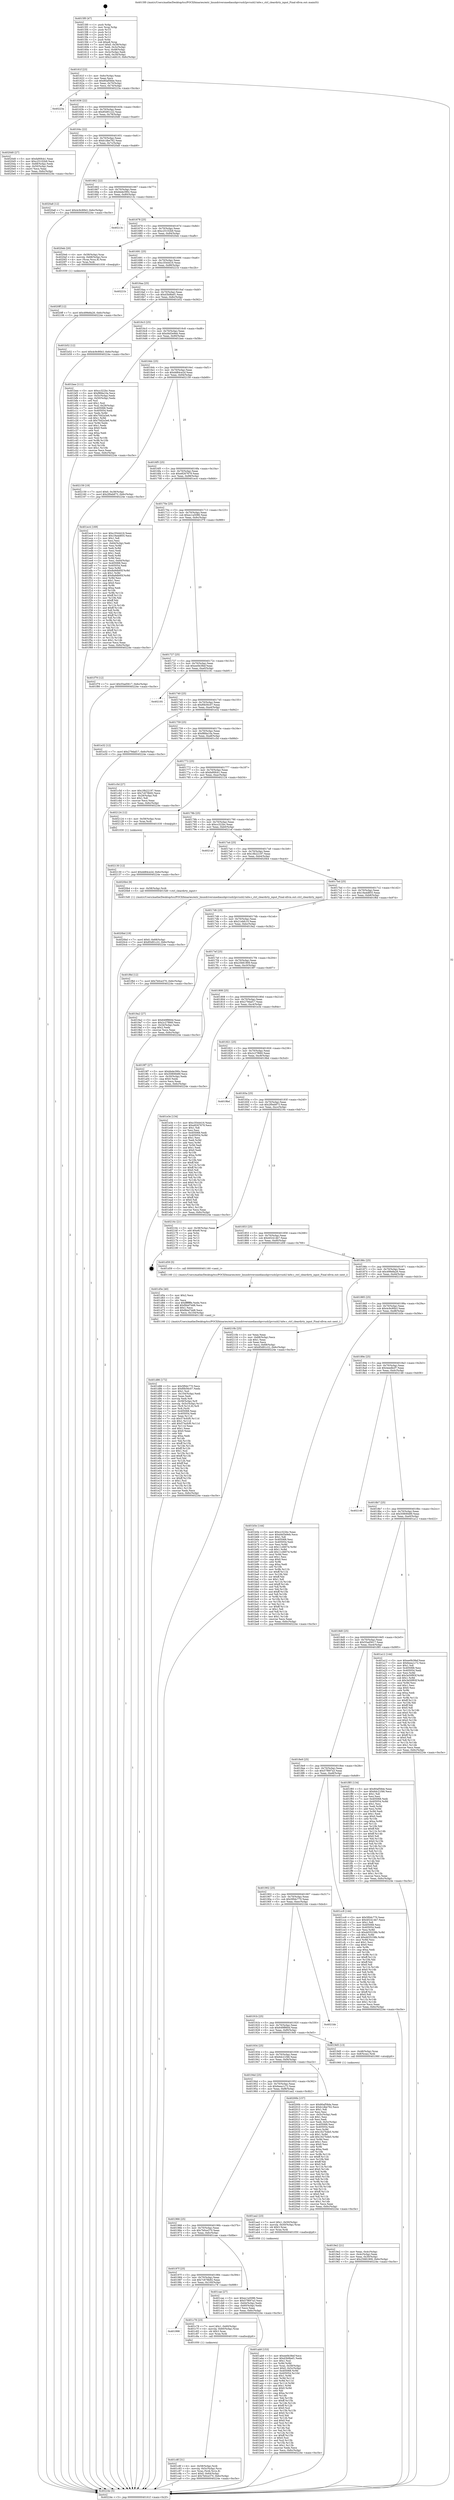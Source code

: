 digraph "0x4015f0" {
  label = "0x4015f0 (/mnt/c/Users/mathe/Desktop/tcc/POCII/binaries/extr_linuxdriversmediausbpvrusb2pvrusb2-hdw.c_ctrl_cleardirty_input_Final-ollvm.out::main(0))"
  labelloc = "t"
  node[shape=record]

  Entry [label="",width=0.3,height=0.3,shape=circle,fillcolor=black,style=filled]
  "0x40161f" [label="{
     0x40161f [23]\l
     | [instrs]\l
     &nbsp;&nbsp;0x40161f \<+3\>: mov -0x6c(%rbp),%eax\l
     &nbsp;&nbsp;0x401622 \<+2\>: mov %eax,%ecx\l
     &nbsp;&nbsp;0x401624 \<+6\>: sub $0x80af58de,%ecx\l
     &nbsp;&nbsp;0x40162a \<+3\>: mov %eax,-0x70(%rbp)\l
     &nbsp;&nbsp;0x40162d \<+3\>: mov %ecx,-0x74(%rbp)\l
     &nbsp;&nbsp;0x401630 \<+6\>: je 000000000040223a \<main+0xc4a\>\l
  }"]
  "0x40223a" [label="{
     0x40223a\l
  }", style=dashed]
  "0x401636" [label="{
     0x401636 [22]\l
     | [instrs]\l
     &nbsp;&nbsp;0x401636 \<+5\>: jmp 000000000040163b \<main+0x4b\>\l
     &nbsp;&nbsp;0x40163b \<+3\>: mov -0x70(%rbp),%eax\l
     &nbsp;&nbsp;0x40163e \<+5\>: sub $0x85d91c22,%eax\l
     &nbsp;&nbsp;0x401643 \<+3\>: mov %eax,-0x78(%rbp)\l
     &nbsp;&nbsp;0x401646 \<+6\>: je 00000000004020d0 \<main+0xae0\>\l
  }"]
  Exit [label="",width=0.3,height=0.3,shape=circle,fillcolor=black,style=filled,peripheries=2]
  "0x4020d0" [label="{
     0x4020d0 [27]\l
     | [instrs]\l
     &nbsp;&nbsp;0x4020d0 \<+5\>: mov $0xfa90fcb1,%eax\l
     &nbsp;&nbsp;0x4020d5 \<+5\>: mov $0xc25102b9,%ecx\l
     &nbsp;&nbsp;0x4020da \<+3\>: mov -0x68(%rbp),%edx\l
     &nbsp;&nbsp;0x4020dd \<+3\>: cmp -0x50(%rbp),%edx\l
     &nbsp;&nbsp;0x4020e0 \<+3\>: cmovl %ecx,%eax\l
     &nbsp;&nbsp;0x4020e3 \<+3\>: mov %eax,-0x6c(%rbp)\l
     &nbsp;&nbsp;0x4020e6 \<+5\>: jmp 000000000040224e \<main+0xc5e\>\l
  }"]
  "0x40164c" [label="{
     0x40164c [22]\l
     | [instrs]\l
     &nbsp;&nbsp;0x40164c \<+5\>: jmp 0000000000401651 \<main+0x61\>\l
     &nbsp;&nbsp;0x401651 \<+3\>: mov -0x70(%rbp),%eax\l
     &nbsp;&nbsp;0x401654 \<+5\>: sub $0xb1dbe762,%eax\l
     &nbsp;&nbsp;0x401659 \<+3\>: mov %eax,-0x7c(%rbp)\l
     &nbsp;&nbsp;0x40165c \<+6\>: je 00000000004020a8 \<main+0xab8\>\l
  }"]
  "0x402130" [label="{
     0x402130 [12]\l
     | [instrs]\l
     &nbsp;&nbsp;0x402130 \<+7\>: movl $0xdd84ce2d,-0x6c(%rbp)\l
     &nbsp;&nbsp;0x402137 \<+5\>: jmp 000000000040224e \<main+0xc5e\>\l
  }"]
  "0x4020a8" [label="{
     0x4020a8 [12]\l
     | [instrs]\l
     &nbsp;&nbsp;0x4020a8 \<+7\>: movl $0x4c9c90b3,-0x6c(%rbp)\l
     &nbsp;&nbsp;0x4020af \<+5\>: jmp 000000000040224e \<main+0xc5e\>\l
  }"]
  "0x401662" [label="{
     0x401662 [22]\l
     | [instrs]\l
     &nbsp;&nbsp;0x401662 \<+5\>: jmp 0000000000401667 \<main+0x77\>\l
     &nbsp;&nbsp;0x401667 \<+3\>: mov -0x70(%rbp),%eax\l
     &nbsp;&nbsp;0x40166a \<+5\>: sub $0xbbde390c,%eax\l
     &nbsp;&nbsp;0x40166f \<+3\>: mov %eax,-0x80(%rbp)\l
     &nbsp;&nbsp;0x401672 \<+6\>: je 000000000040213c \<main+0xb4c\>\l
  }"]
  "0x4020ff" [label="{
     0x4020ff [12]\l
     | [instrs]\l
     &nbsp;&nbsp;0x4020ff \<+7\>: movl $0x499e8a26,-0x6c(%rbp)\l
     &nbsp;&nbsp;0x402106 \<+5\>: jmp 000000000040224e \<main+0xc5e\>\l
  }"]
  "0x40213c" [label="{
     0x40213c\l
  }", style=dashed]
  "0x401678" [label="{
     0x401678 [25]\l
     | [instrs]\l
     &nbsp;&nbsp;0x401678 \<+5\>: jmp 000000000040167d \<main+0x8d\>\l
     &nbsp;&nbsp;0x40167d \<+3\>: mov -0x70(%rbp),%eax\l
     &nbsp;&nbsp;0x401680 \<+5\>: sub $0xc25102b9,%eax\l
     &nbsp;&nbsp;0x401685 \<+6\>: mov %eax,-0x84(%rbp)\l
     &nbsp;&nbsp;0x40168b \<+6\>: je 00000000004020eb \<main+0xafb\>\l
  }"]
  "0x4020bd" [label="{
     0x4020bd [19]\l
     | [instrs]\l
     &nbsp;&nbsp;0x4020bd \<+7\>: movl $0x0,-0x68(%rbp)\l
     &nbsp;&nbsp;0x4020c4 \<+7\>: movl $0x85d91c22,-0x6c(%rbp)\l
     &nbsp;&nbsp;0x4020cb \<+5\>: jmp 000000000040224e \<main+0xc5e\>\l
  }"]
  "0x4020eb" [label="{
     0x4020eb [20]\l
     | [instrs]\l
     &nbsp;&nbsp;0x4020eb \<+4\>: mov -0x58(%rbp),%rax\l
     &nbsp;&nbsp;0x4020ef \<+4\>: movslq -0x68(%rbp),%rcx\l
     &nbsp;&nbsp;0x4020f3 \<+4\>: mov (%rax,%rcx,8),%rax\l
     &nbsp;&nbsp;0x4020f7 \<+3\>: mov %rax,%rdi\l
     &nbsp;&nbsp;0x4020fa \<+5\>: call 0000000000401030 \<free@plt\>\l
     | [calls]\l
     &nbsp;&nbsp;0x401030 \{1\} (unknown)\l
  }"]
  "0x401691" [label="{
     0x401691 [25]\l
     | [instrs]\l
     &nbsp;&nbsp;0x401691 \<+5\>: jmp 0000000000401696 \<main+0xa6\>\l
     &nbsp;&nbsp;0x401696 \<+3\>: mov -0x70(%rbp),%eax\l
     &nbsp;&nbsp;0x401699 \<+5\>: sub $0xc3544416,%eax\l
     &nbsp;&nbsp;0x40169e \<+6\>: mov %eax,-0x88(%rbp)\l
     &nbsp;&nbsp;0x4016a4 \<+6\>: je 000000000040221b \<main+0xc2b\>\l
  }"]
  "0x401d86" [label="{
     0x401d86 [172]\l
     | [instrs]\l
     &nbsp;&nbsp;0x401d86 \<+5\>: mov $0x5f0dc770,%ecx\l
     &nbsp;&nbsp;0x401d8b \<+5\>: mov $0xf0b56c07,%edx\l
     &nbsp;&nbsp;0x401d90 \<+3\>: mov $0x1,%sil\l
     &nbsp;&nbsp;0x401d93 \<+6\>: mov -0x104(%rbp),%edi\l
     &nbsp;&nbsp;0x401d99 \<+3\>: imul %eax,%edi\l
     &nbsp;&nbsp;0x401d9c \<+3\>: movslq %edi,%r8\l
     &nbsp;&nbsp;0x401d9f \<+4\>: mov -0x58(%rbp),%r9\l
     &nbsp;&nbsp;0x401da3 \<+4\>: movslq -0x5c(%rbp),%r10\l
     &nbsp;&nbsp;0x401da7 \<+4\>: mov (%r9,%r10,8),%r9\l
     &nbsp;&nbsp;0x401dab \<+3\>: mov %r8,(%r9)\l
     &nbsp;&nbsp;0x401dae \<+7\>: mov 0x405068,%eax\l
     &nbsp;&nbsp;0x401db5 \<+7\>: mov 0x405054,%edi\l
     &nbsp;&nbsp;0x401dbc \<+3\>: mov %eax,%r11d\l
     &nbsp;&nbsp;0x401dbf \<+7\>: sub $0x574cfcf0,%r11d\l
     &nbsp;&nbsp;0x401dc6 \<+4\>: sub $0x1,%r11d\l
     &nbsp;&nbsp;0x401dca \<+7\>: add $0x574cfcf0,%r11d\l
     &nbsp;&nbsp;0x401dd1 \<+4\>: imul %r11d,%eax\l
     &nbsp;&nbsp;0x401dd5 \<+3\>: and $0x1,%eax\l
     &nbsp;&nbsp;0x401dd8 \<+3\>: cmp $0x0,%eax\l
     &nbsp;&nbsp;0x401ddb \<+3\>: sete %bl\l
     &nbsp;&nbsp;0x401dde \<+3\>: cmp $0xa,%edi\l
     &nbsp;&nbsp;0x401de1 \<+4\>: setl %r14b\l
     &nbsp;&nbsp;0x401de5 \<+3\>: mov %bl,%r15b\l
     &nbsp;&nbsp;0x401de8 \<+4\>: xor $0xff,%r15b\l
     &nbsp;&nbsp;0x401dec \<+3\>: mov %r14b,%r12b\l
     &nbsp;&nbsp;0x401def \<+4\>: xor $0xff,%r12b\l
     &nbsp;&nbsp;0x401df3 \<+4\>: xor $0x1,%sil\l
     &nbsp;&nbsp;0x401df7 \<+3\>: mov %r15b,%r13b\l
     &nbsp;&nbsp;0x401dfa \<+4\>: and $0xff,%r13b\l
     &nbsp;&nbsp;0x401dfe \<+3\>: and %sil,%bl\l
     &nbsp;&nbsp;0x401e01 \<+3\>: mov %r12b,%al\l
     &nbsp;&nbsp;0x401e04 \<+2\>: and $0xff,%al\l
     &nbsp;&nbsp;0x401e06 \<+3\>: and %sil,%r14b\l
     &nbsp;&nbsp;0x401e09 \<+3\>: or %bl,%r13b\l
     &nbsp;&nbsp;0x401e0c \<+3\>: or %r14b,%al\l
     &nbsp;&nbsp;0x401e0f \<+3\>: xor %al,%r13b\l
     &nbsp;&nbsp;0x401e12 \<+3\>: or %r12b,%r15b\l
     &nbsp;&nbsp;0x401e15 \<+4\>: xor $0xff,%r15b\l
     &nbsp;&nbsp;0x401e19 \<+4\>: or $0x1,%sil\l
     &nbsp;&nbsp;0x401e1d \<+3\>: and %sil,%r15b\l
     &nbsp;&nbsp;0x401e20 \<+3\>: or %r15b,%r13b\l
     &nbsp;&nbsp;0x401e23 \<+4\>: test $0x1,%r13b\l
     &nbsp;&nbsp;0x401e27 \<+3\>: cmovne %edx,%ecx\l
     &nbsp;&nbsp;0x401e2a \<+3\>: mov %ecx,-0x6c(%rbp)\l
     &nbsp;&nbsp;0x401e2d \<+5\>: jmp 000000000040224e \<main+0xc5e\>\l
  }"]
  "0x40221b" [label="{
     0x40221b\l
  }", style=dashed]
  "0x4016aa" [label="{
     0x4016aa [25]\l
     | [instrs]\l
     &nbsp;&nbsp;0x4016aa \<+5\>: jmp 00000000004016af \<main+0xbf\>\l
     &nbsp;&nbsp;0x4016af \<+3\>: mov -0x70(%rbp),%eax\l
     &nbsp;&nbsp;0x4016b2 \<+5\>: sub $0xd3b9bef1,%eax\l
     &nbsp;&nbsp;0x4016b7 \<+6\>: mov %eax,-0x8c(%rbp)\l
     &nbsp;&nbsp;0x4016bd \<+6\>: je 0000000000401b52 \<main+0x562\>\l
  }"]
  "0x401d5e" [label="{
     0x401d5e [40]\l
     | [instrs]\l
     &nbsp;&nbsp;0x401d5e \<+5\>: mov $0x2,%ecx\l
     &nbsp;&nbsp;0x401d63 \<+1\>: cltd\l
     &nbsp;&nbsp;0x401d64 \<+2\>: idiv %ecx\l
     &nbsp;&nbsp;0x401d66 \<+6\>: imul $0xfffffffe,%edx,%ecx\l
     &nbsp;&nbsp;0x401d6c \<+6\>: add $0xfbbd7dd8,%ecx\l
     &nbsp;&nbsp;0x401d72 \<+3\>: add $0x1,%ecx\l
     &nbsp;&nbsp;0x401d75 \<+6\>: sub $0xfbbd7dd8,%ecx\l
     &nbsp;&nbsp;0x401d7b \<+6\>: mov %ecx,-0x104(%rbp)\l
     &nbsp;&nbsp;0x401d81 \<+5\>: call 0000000000401160 \<next_i\>\l
     | [calls]\l
     &nbsp;&nbsp;0x401160 \{1\} (/mnt/c/Users/mathe/Desktop/tcc/POCII/binaries/extr_linuxdriversmediausbpvrusb2pvrusb2-hdw.c_ctrl_cleardirty_input_Final-ollvm.out::next_i)\l
  }"]
  "0x401b52" [label="{
     0x401b52 [12]\l
     | [instrs]\l
     &nbsp;&nbsp;0x401b52 \<+7\>: movl $0x4c9c90b3,-0x6c(%rbp)\l
     &nbsp;&nbsp;0x401b59 \<+5\>: jmp 000000000040224e \<main+0xc5e\>\l
  }"]
  "0x4016c3" [label="{
     0x4016c3 [25]\l
     | [instrs]\l
     &nbsp;&nbsp;0x4016c3 \<+5\>: jmp 00000000004016c8 \<main+0xd8\>\l
     &nbsp;&nbsp;0x4016c8 \<+3\>: mov -0x70(%rbp),%eax\l
     &nbsp;&nbsp;0x4016cb \<+5\>: sub $0xd4d3e9eb,%eax\l
     &nbsp;&nbsp;0x4016d0 \<+6\>: mov %eax,-0x90(%rbp)\l
     &nbsp;&nbsp;0x4016d6 \<+6\>: je 0000000000401bee \<main+0x5fe\>\l
  }"]
  "0x401c8f" [label="{
     0x401c8f [31]\l
     | [instrs]\l
     &nbsp;&nbsp;0x401c8f \<+4\>: mov -0x58(%rbp),%rdi\l
     &nbsp;&nbsp;0x401c93 \<+4\>: movslq -0x5c(%rbp),%rcx\l
     &nbsp;&nbsp;0x401c97 \<+4\>: mov %rax,(%rdi,%rcx,8)\l
     &nbsp;&nbsp;0x401c9b \<+7\>: movl $0x0,-0x64(%rbp)\l
     &nbsp;&nbsp;0x401ca2 \<+7\>: movl $0x7b0ce370,-0x6c(%rbp)\l
     &nbsp;&nbsp;0x401ca9 \<+5\>: jmp 000000000040224e \<main+0xc5e\>\l
  }"]
  "0x401bee" [label="{
     0x401bee [111]\l
     | [instrs]\l
     &nbsp;&nbsp;0x401bee \<+5\>: mov $0xcc322bc,%eax\l
     &nbsp;&nbsp;0x401bf3 \<+5\>: mov $0xf8fda10a,%ecx\l
     &nbsp;&nbsp;0x401bf8 \<+3\>: mov -0x5c(%rbp),%edx\l
     &nbsp;&nbsp;0x401bfb \<+3\>: cmp -0x50(%rbp),%edx\l
     &nbsp;&nbsp;0x401bfe \<+4\>: setl %sil\l
     &nbsp;&nbsp;0x401c02 \<+4\>: and $0x1,%sil\l
     &nbsp;&nbsp;0x401c06 \<+4\>: mov %sil,-0x29(%rbp)\l
     &nbsp;&nbsp;0x401c0a \<+7\>: mov 0x405068,%edx\l
     &nbsp;&nbsp;0x401c11 \<+7\>: mov 0x405054,%edi\l
     &nbsp;&nbsp;0x401c18 \<+3\>: mov %edx,%r8d\l
     &nbsp;&nbsp;0x401c1b \<+7\>: add $0x70d2a3e6,%r8d\l
     &nbsp;&nbsp;0x401c22 \<+4\>: sub $0x1,%r8d\l
     &nbsp;&nbsp;0x401c26 \<+7\>: sub $0x70d2a3e6,%r8d\l
     &nbsp;&nbsp;0x401c2d \<+4\>: imul %r8d,%edx\l
     &nbsp;&nbsp;0x401c31 \<+3\>: and $0x1,%edx\l
     &nbsp;&nbsp;0x401c34 \<+3\>: cmp $0x0,%edx\l
     &nbsp;&nbsp;0x401c37 \<+4\>: sete %sil\l
     &nbsp;&nbsp;0x401c3b \<+3\>: cmp $0xa,%edi\l
     &nbsp;&nbsp;0x401c3e \<+4\>: setl %r9b\l
     &nbsp;&nbsp;0x401c42 \<+3\>: mov %sil,%r10b\l
     &nbsp;&nbsp;0x401c45 \<+3\>: and %r9b,%r10b\l
     &nbsp;&nbsp;0x401c48 \<+3\>: xor %r9b,%sil\l
     &nbsp;&nbsp;0x401c4b \<+3\>: or %sil,%r10b\l
     &nbsp;&nbsp;0x401c4e \<+4\>: test $0x1,%r10b\l
     &nbsp;&nbsp;0x401c52 \<+3\>: cmovne %ecx,%eax\l
     &nbsp;&nbsp;0x401c55 \<+3\>: mov %eax,-0x6c(%rbp)\l
     &nbsp;&nbsp;0x401c58 \<+5\>: jmp 000000000040224e \<main+0xc5e\>\l
  }"]
  "0x4016dc" [label="{
     0x4016dc [25]\l
     | [instrs]\l
     &nbsp;&nbsp;0x4016dc \<+5\>: jmp 00000000004016e1 \<main+0xf1\>\l
     &nbsp;&nbsp;0x4016e1 \<+3\>: mov -0x70(%rbp),%eax\l
     &nbsp;&nbsp;0x4016e4 \<+5\>: sub $0xdd84ce2d,%eax\l
     &nbsp;&nbsp;0x4016e9 \<+6\>: mov %eax,-0x94(%rbp)\l
     &nbsp;&nbsp;0x4016ef \<+6\>: je 0000000000402159 \<main+0xb69\>\l
  }"]
  "0x401998" [label="{
     0x401998\l
  }", style=dashed]
  "0x402159" [label="{
     0x402159 [19]\l
     | [instrs]\l
     &nbsp;&nbsp;0x402159 \<+7\>: movl $0x0,-0x38(%rbp)\l
     &nbsp;&nbsp;0x402160 \<+7\>: movl $0x2f0eb873,-0x6c(%rbp)\l
     &nbsp;&nbsp;0x402167 \<+5\>: jmp 000000000040224e \<main+0xc5e\>\l
  }"]
  "0x4016f5" [label="{
     0x4016f5 [25]\l
     | [instrs]\l
     &nbsp;&nbsp;0x4016f5 \<+5\>: jmp 00000000004016fa \<main+0x10a\>\l
     &nbsp;&nbsp;0x4016fa \<+3\>: mov -0x70(%rbp),%eax\l
     &nbsp;&nbsp;0x4016fd \<+5\>: sub $0xe8267679,%eax\l
     &nbsp;&nbsp;0x401702 \<+6\>: mov %eax,-0x98(%rbp)\l
     &nbsp;&nbsp;0x401708 \<+6\>: je 0000000000401ec4 \<main+0x8d4\>\l
  }"]
  "0x401c78" [label="{
     0x401c78 [23]\l
     | [instrs]\l
     &nbsp;&nbsp;0x401c78 \<+7\>: movl $0x1,-0x60(%rbp)\l
     &nbsp;&nbsp;0x401c7f \<+4\>: movslq -0x60(%rbp),%rax\l
     &nbsp;&nbsp;0x401c83 \<+4\>: shl $0x3,%rax\l
     &nbsp;&nbsp;0x401c87 \<+3\>: mov %rax,%rdi\l
     &nbsp;&nbsp;0x401c8a \<+5\>: call 0000000000401050 \<malloc@plt\>\l
     | [calls]\l
     &nbsp;&nbsp;0x401050 \{1\} (unknown)\l
  }"]
  "0x401ec4" [label="{
     0x401ec4 [169]\l
     | [instrs]\l
     &nbsp;&nbsp;0x401ec4 \<+5\>: mov $0xc3544416,%eax\l
     &nbsp;&nbsp;0x401ec9 \<+5\>: mov $0x19a4d855,%ecx\l
     &nbsp;&nbsp;0x401ece \<+2\>: mov $0x1,%dl\l
     &nbsp;&nbsp;0x401ed0 \<+2\>: xor %esi,%esi\l
     &nbsp;&nbsp;0x401ed2 \<+3\>: mov -0x64(%rbp),%edi\l
     &nbsp;&nbsp;0x401ed5 \<+3\>: mov %esi,%r8d\l
     &nbsp;&nbsp;0x401ed8 \<+3\>: sub %edi,%r8d\l
     &nbsp;&nbsp;0x401edb \<+2\>: mov %esi,%edi\l
     &nbsp;&nbsp;0x401edd \<+3\>: sub $0x1,%edi\l
     &nbsp;&nbsp;0x401ee0 \<+3\>: add %edi,%r8d\l
     &nbsp;&nbsp;0x401ee3 \<+3\>: sub %r8d,%esi\l
     &nbsp;&nbsp;0x401ee6 \<+3\>: mov %esi,-0x64(%rbp)\l
     &nbsp;&nbsp;0x401ee9 \<+7\>: mov 0x405068,%esi\l
     &nbsp;&nbsp;0x401ef0 \<+7\>: mov 0x405054,%edi\l
     &nbsp;&nbsp;0x401ef7 \<+3\>: mov %esi,%r8d\l
     &nbsp;&nbsp;0x401efa \<+7\>: sub $0x8a9db95f,%r8d\l
     &nbsp;&nbsp;0x401f01 \<+4\>: sub $0x1,%r8d\l
     &nbsp;&nbsp;0x401f05 \<+7\>: add $0x8a9db95f,%r8d\l
     &nbsp;&nbsp;0x401f0c \<+4\>: imul %r8d,%esi\l
     &nbsp;&nbsp;0x401f10 \<+3\>: and $0x1,%esi\l
     &nbsp;&nbsp;0x401f13 \<+3\>: cmp $0x0,%esi\l
     &nbsp;&nbsp;0x401f16 \<+4\>: sete %r9b\l
     &nbsp;&nbsp;0x401f1a \<+3\>: cmp $0xa,%edi\l
     &nbsp;&nbsp;0x401f1d \<+4\>: setl %r10b\l
     &nbsp;&nbsp;0x401f21 \<+3\>: mov %r9b,%r11b\l
     &nbsp;&nbsp;0x401f24 \<+4\>: xor $0xff,%r11b\l
     &nbsp;&nbsp;0x401f28 \<+3\>: mov %r10b,%bl\l
     &nbsp;&nbsp;0x401f2b \<+3\>: xor $0xff,%bl\l
     &nbsp;&nbsp;0x401f2e \<+3\>: xor $0x1,%dl\l
     &nbsp;&nbsp;0x401f31 \<+3\>: mov %r11b,%r14b\l
     &nbsp;&nbsp;0x401f34 \<+4\>: and $0xff,%r14b\l
     &nbsp;&nbsp;0x401f38 \<+3\>: and %dl,%r9b\l
     &nbsp;&nbsp;0x401f3b \<+3\>: mov %bl,%r15b\l
     &nbsp;&nbsp;0x401f3e \<+4\>: and $0xff,%r15b\l
     &nbsp;&nbsp;0x401f42 \<+3\>: and %dl,%r10b\l
     &nbsp;&nbsp;0x401f45 \<+3\>: or %r9b,%r14b\l
     &nbsp;&nbsp;0x401f48 \<+3\>: or %r10b,%r15b\l
     &nbsp;&nbsp;0x401f4b \<+3\>: xor %r15b,%r14b\l
     &nbsp;&nbsp;0x401f4e \<+3\>: or %bl,%r11b\l
     &nbsp;&nbsp;0x401f51 \<+4\>: xor $0xff,%r11b\l
     &nbsp;&nbsp;0x401f55 \<+3\>: or $0x1,%dl\l
     &nbsp;&nbsp;0x401f58 \<+3\>: and %dl,%r11b\l
     &nbsp;&nbsp;0x401f5b \<+3\>: or %r11b,%r14b\l
     &nbsp;&nbsp;0x401f5e \<+4\>: test $0x1,%r14b\l
     &nbsp;&nbsp;0x401f62 \<+3\>: cmovne %ecx,%eax\l
     &nbsp;&nbsp;0x401f65 \<+3\>: mov %eax,-0x6c(%rbp)\l
     &nbsp;&nbsp;0x401f68 \<+5\>: jmp 000000000040224e \<main+0xc5e\>\l
  }"]
  "0x40170e" [label="{
     0x40170e [25]\l
     | [instrs]\l
     &nbsp;&nbsp;0x40170e \<+5\>: jmp 0000000000401713 \<main+0x123\>\l
     &nbsp;&nbsp;0x401713 \<+3\>: mov -0x70(%rbp),%eax\l
     &nbsp;&nbsp;0x401716 \<+5\>: sub $0xec1a5086,%eax\l
     &nbsp;&nbsp;0x40171b \<+6\>: mov %eax,-0x9c(%rbp)\l
     &nbsp;&nbsp;0x401721 \<+6\>: je 0000000000401f79 \<main+0x989\>\l
  }"]
  "0x40197f" [label="{
     0x40197f [25]\l
     | [instrs]\l
     &nbsp;&nbsp;0x40197f \<+5\>: jmp 0000000000401984 \<main+0x394\>\l
     &nbsp;&nbsp;0x401984 \<+3\>: mov -0x70(%rbp),%eax\l
     &nbsp;&nbsp;0x401987 \<+5\>: sub $0x7c678b92,%eax\l
     &nbsp;&nbsp;0x40198c \<+6\>: mov %eax,-0x100(%rbp)\l
     &nbsp;&nbsp;0x401992 \<+6\>: je 0000000000401c78 \<main+0x688\>\l
  }"]
  "0x401f79" [label="{
     0x401f79 [12]\l
     | [instrs]\l
     &nbsp;&nbsp;0x401f79 \<+7\>: movl $0x55ad5617,-0x6c(%rbp)\l
     &nbsp;&nbsp;0x401f80 \<+5\>: jmp 000000000040224e \<main+0xc5e\>\l
  }"]
  "0x401727" [label="{
     0x401727 [25]\l
     | [instrs]\l
     &nbsp;&nbsp;0x401727 \<+5\>: jmp 000000000040172c \<main+0x13c\>\l
     &nbsp;&nbsp;0x40172c \<+3\>: mov -0x70(%rbp),%eax\l
     &nbsp;&nbsp;0x40172f \<+5\>: sub $0xee0b38ef,%eax\l
     &nbsp;&nbsp;0x401734 \<+6\>: mov %eax,-0xa0(%rbp)\l
     &nbsp;&nbsp;0x40173a \<+6\>: je 0000000000402181 \<main+0xb91\>\l
  }"]
  "0x401cae" [label="{
     0x401cae [27]\l
     | [instrs]\l
     &nbsp;&nbsp;0x401cae \<+5\>: mov $0xec1a5086,%eax\l
     &nbsp;&nbsp;0x401cb3 \<+5\>: mov $0x57f697a3,%ecx\l
     &nbsp;&nbsp;0x401cb8 \<+3\>: mov -0x64(%rbp),%edx\l
     &nbsp;&nbsp;0x401cbb \<+3\>: cmp -0x60(%rbp),%edx\l
     &nbsp;&nbsp;0x401cbe \<+3\>: cmovl %ecx,%eax\l
     &nbsp;&nbsp;0x401cc1 \<+3\>: mov %eax,-0x6c(%rbp)\l
     &nbsp;&nbsp;0x401cc4 \<+5\>: jmp 000000000040224e \<main+0xc5e\>\l
  }"]
  "0x402181" [label="{
     0x402181\l
  }", style=dashed]
  "0x401740" [label="{
     0x401740 [25]\l
     | [instrs]\l
     &nbsp;&nbsp;0x401740 \<+5\>: jmp 0000000000401745 \<main+0x155\>\l
     &nbsp;&nbsp;0x401745 \<+3\>: mov -0x70(%rbp),%eax\l
     &nbsp;&nbsp;0x401748 \<+5\>: sub $0xf0b56c07,%eax\l
     &nbsp;&nbsp;0x40174d \<+6\>: mov %eax,-0xa4(%rbp)\l
     &nbsp;&nbsp;0x401753 \<+6\>: je 0000000000401e32 \<main+0x842\>\l
  }"]
  "0x401ab9" [label="{
     0x401ab9 [153]\l
     | [instrs]\l
     &nbsp;&nbsp;0x401ab9 \<+5\>: mov $0xee0b38ef,%ecx\l
     &nbsp;&nbsp;0x401abe \<+5\>: mov $0xd3b9bef1,%edx\l
     &nbsp;&nbsp;0x401ac3 \<+3\>: mov $0x1,%sil\l
     &nbsp;&nbsp;0x401ac6 \<+3\>: xor %r8d,%r8d\l
     &nbsp;&nbsp;0x401ac9 \<+4\>: mov %rax,-0x58(%rbp)\l
     &nbsp;&nbsp;0x401acd \<+7\>: movl $0x0,-0x5c(%rbp)\l
     &nbsp;&nbsp;0x401ad4 \<+8\>: mov 0x405068,%r9d\l
     &nbsp;&nbsp;0x401adc \<+8\>: mov 0x405054,%r10d\l
     &nbsp;&nbsp;0x401ae4 \<+4\>: sub $0x1,%r8d\l
     &nbsp;&nbsp;0x401ae8 \<+3\>: mov %r9d,%r11d\l
     &nbsp;&nbsp;0x401aeb \<+3\>: add %r8d,%r11d\l
     &nbsp;&nbsp;0x401aee \<+4\>: imul %r11d,%r9d\l
     &nbsp;&nbsp;0x401af2 \<+4\>: and $0x1,%r9d\l
     &nbsp;&nbsp;0x401af6 \<+4\>: cmp $0x0,%r9d\l
     &nbsp;&nbsp;0x401afa \<+3\>: sete %bl\l
     &nbsp;&nbsp;0x401afd \<+4\>: cmp $0xa,%r10d\l
     &nbsp;&nbsp;0x401b01 \<+4\>: setl %r14b\l
     &nbsp;&nbsp;0x401b05 \<+3\>: mov %bl,%r15b\l
     &nbsp;&nbsp;0x401b08 \<+4\>: xor $0xff,%r15b\l
     &nbsp;&nbsp;0x401b0c \<+3\>: mov %r14b,%r12b\l
     &nbsp;&nbsp;0x401b0f \<+4\>: xor $0xff,%r12b\l
     &nbsp;&nbsp;0x401b13 \<+4\>: xor $0x0,%sil\l
     &nbsp;&nbsp;0x401b17 \<+3\>: mov %r15b,%r13b\l
     &nbsp;&nbsp;0x401b1a \<+4\>: and $0x0,%r13b\l
     &nbsp;&nbsp;0x401b1e \<+3\>: and %sil,%bl\l
     &nbsp;&nbsp;0x401b21 \<+3\>: mov %r12b,%al\l
     &nbsp;&nbsp;0x401b24 \<+2\>: and $0x0,%al\l
     &nbsp;&nbsp;0x401b26 \<+3\>: and %sil,%r14b\l
     &nbsp;&nbsp;0x401b29 \<+3\>: or %bl,%r13b\l
     &nbsp;&nbsp;0x401b2c \<+3\>: or %r14b,%al\l
     &nbsp;&nbsp;0x401b2f \<+3\>: xor %al,%r13b\l
     &nbsp;&nbsp;0x401b32 \<+3\>: or %r12b,%r15b\l
     &nbsp;&nbsp;0x401b35 \<+4\>: xor $0xff,%r15b\l
     &nbsp;&nbsp;0x401b39 \<+4\>: or $0x0,%sil\l
     &nbsp;&nbsp;0x401b3d \<+3\>: and %sil,%r15b\l
     &nbsp;&nbsp;0x401b40 \<+3\>: or %r15b,%r13b\l
     &nbsp;&nbsp;0x401b43 \<+4\>: test $0x1,%r13b\l
     &nbsp;&nbsp;0x401b47 \<+3\>: cmovne %edx,%ecx\l
     &nbsp;&nbsp;0x401b4a \<+3\>: mov %ecx,-0x6c(%rbp)\l
     &nbsp;&nbsp;0x401b4d \<+5\>: jmp 000000000040224e \<main+0xc5e\>\l
  }"]
  "0x401e32" [label="{
     0x401e32 [12]\l
     | [instrs]\l
     &nbsp;&nbsp;0x401e32 \<+7\>: movl $0x279daf17,-0x6c(%rbp)\l
     &nbsp;&nbsp;0x401e39 \<+5\>: jmp 000000000040224e \<main+0xc5e\>\l
  }"]
  "0x401759" [label="{
     0x401759 [25]\l
     | [instrs]\l
     &nbsp;&nbsp;0x401759 \<+5\>: jmp 000000000040175e \<main+0x16e\>\l
     &nbsp;&nbsp;0x40175e \<+3\>: mov -0x70(%rbp),%eax\l
     &nbsp;&nbsp;0x401761 \<+5\>: sub $0xf8fda10a,%eax\l
     &nbsp;&nbsp;0x401766 \<+6\>: mov %eax,-0xa8(%rbp)\l
     &nbsp;&nbsp;0x40176c \<+6\>: je 0000000000401c5d \<main+0x66d\>\l
  }"]
  "0x401966" [label="{
     0x401966 [25]\l
     | [instrs]\l
     &nbsp;&nbsp;0x401966 \<+5\>: jmp 000000000040196b \<main+0x37b\>\l
     &nbsp;&nbsp;0x40196b \<+3\>: mov -0x70(%rbp),%eax\l
     &nbsp;&nbsp;0x40196e \<+5\>: sub $0x7b0ce370,%eax\l
     &nbsp;&nbsp;0x401973 \<+6\>: mov %eax,-0xfc(%rbp)\l
     &nbsp;&nbsp;0x401979 \<+6\>: je 0000000000401cae \<main+0x6be\>\l
  }"]
  "0x401c5d" [label="{
     0x401c5d [27]\l
     | [instrs]\l
     &nbsp;&nbsp;0x401c5d \<+5\>: mov $0x18b22197,%eax\l
     &nbsp;&nbsp;0x401c62 \<+5\>: mov $0x7c678b92,%ecx\l
     &nbsp;&nbsp;0x401c67 \<+3\>: mov -0x29(%rbp),%dl\l
     &nbsp;&nbsp;0x401c6a \<+3\>: test $0x1,%dl\l
     &nbsp;&nbsp;0x401c6d \<+3\>: cmovne %ecx,%eax\l
     &nbsp;&nbsp;0x401c70 \<+3\>: mov %eax,-0x6c(%rbp)\l
     &nbsp;&nbsp;0x401c73 \<+5\>: jmp 000000000040224e \<main+0xc5e\>\l
  }"]
  "0x401772" [label="{
     0x401772 [25]\l
     | [instrs]\l
     &nbsp;&nbsp;0x401772 \<+5\>: jmp 0000000000401777 \<main+0x187\>\l
     &nbsp;&nbsp;0x401777 \<+3\>: mov -0x70(%rbp),%eax\l
     &nbsp;&nbsp;0x40177a \<+5\>: sub $0xfa90fcb1,%eax\l
     &nbsp;&nbsp;0x40177f \<+6\>: mov %eax,-0xac(%rbp)\l
     &nbsp;&nbsp;0x401785 \<+6\>: je 0000000000402124 \<main+0xb34\>\l
  }"]
  "0x401aa2" [label="{
     0x401aa2 [23]\l
     | [instrs]\l
     &nbsp;&nbsp;0x401aa2 \<+7\>: movl $0x1,-0x50(%rbp)\l
     &nbsp;&nbsp;0x401aa9 \<+4\>: movslq -0x50(%rbp),%rax\l
     &nbsp;&nbsp;0x401aad \<+4\>: shl $0x3,%rax\l
     &nbsp;&nbsp;0x401ab1 \<+3\>: mov %rax,%rdi\l
     &nbsp;&nbsp;0x401ab4 \<+5\>: call 0000000000401050 \<malloc@plt\>\l
     | [calls]\l
     &nbsp;&nbsp;0x401050 \{1\} (unknown)\l
  }"]
  "0x402124" [label="{
     0x402124 [12]\l
     | [instrs]\l
     &nbsp;&nbsp;0x402124 \<+4\>: mov -0x58(%rbp),%rax\l
     &nbsp;&nbsp;0x402128 \<+3\>: mov %rax,%rdi\l
     &nbsp;&nbsp;0x40212b \<+5\>: call 0000000000401030 \<free@plt\>\l
     | [calls]\l
     &nbsp;&nbsp;0x401030 \{1\} (unknown)\l
  }"]
  "0x40178b" [label="{
     0x40178b [25]\l
     | [instrs]\l
     &nbsp;&nbsp;0x40178b \<+5\>: jmp 0000000000401790 \<main+0x1a0\>\l
     &nbsp;&nbsp;0x401790 \<+3\>: mov -0x70(%rbp),%eax\l
     &nbsp;&nbsp;0x401793 \<+5\>: sub $0xcc322bc,%eax\l
     &nbsp;&nbsp;0x401798 \<+6\>: mov %eax,-0xb0(%rbp)\l
     &nbsp;&nbsp;0x40179e \<+6\>: je 00000000004021af \<main+0xbbf\>\l
  }"]
  "0x40194d" [label="{
     0x40194d [25]\l
     | [instrs]\l
     &nbsp;&nbsp;0x40194d \<+5\>: jmp 0000000000401952 \<main+0x362\>\l
     &nbsp;&nbsp;0x401952 \<+3\>: mov -0x70(%rbp),%eax\l
     &nbsp;&nbsp;0x401955 \<+5\>: sub $0x6eea1c72,%eax\l
     &nbsp;&nbsp;0x40195a \<+6\>: mov %eax,-0xf8(%rbp)\l
     &nbsp;&nbsp;0x401960 \<+6\>: je 0000000000401aa2 \<main+0x4b2\>\l
  }"]
  "0x4021af" [label="{
     0x4021af\l
  }", style=dashed]
  "0x4017a4" [label="{
     0x4017a4 [25]\l
     | [instrs]\l
     &nbsp;&nbsp;0x4017a4 \<+5\>: jmp 00000000004017a9 \<main+0x1b9\>\l
     &nbsp;&nbsp;0x4017a9 \<+3\>: mov -0x70(%rbp),%eax\l
     &nbsp;&nbsp;0x4017ac \<+5\>: sub $0x18b22197,%eax\l
     &nbsp;&nbsp;0x4017b1 \<+6\>: mov %eax,-0xb4(%rbp)\l
     &nbsp;&nbsp;0x4017b7 \<+6\>: je 00000000004020b4 \<main+0xac4\>\l
  }"]
  "0x40200b" [label="{
     0x40200b [157]\l
     | [instrs]\l
     &nbsp;&nbsp;0x40200b \<+5\>: mov $0x80af58de,%eax\l
     &nbsp;&nbsp;0x402010 \<+5\>: mov $0xb1dbe762,%ecx\l
     &nbsp;&nbsp;0x402015 \<+2\>: mov $0x1,%dl\l
     &nbsp;&nbsp;0x402017 \<+2\>: xor %esi,%esi\l
     &nbsp;&nbsp;0x402019 \<+3\>: mov -0x5c(%rbp),%edi\l
     &nbsp;&nbsp;0x40201c \<+3\>: sub $0x1,%esi\l
     &nbsp;&nbsp;0x40201f \<+2\>: sub %esi,%edi\l
     &nbsp;&nbsp;0x402021 \<+3\>: mov %edi,-0x5c(%rbp)\l
     &nbsp;&nbsp;0x402024 \<+7\>: mov 0x405068,%esi\l
     &nbsp;&nbsp;0x40202b \<+7\>: mov 0x405054,%edi\l
     &nbsp;&nbsp;0x402032 \<+3\>: mov %esi,%r8d\l
     &nbsp;&nbsp;0x402035 \<+7\>: sub $0x1627b4b5,%r8d\l
     &nbsp;&nbsp;0x40203c \<+4\>: sub $0x1,%r8d\l
     &nbsp;&nbsp;0x402040 \<+7\>: add $0x1627b4b5,%r8d\l
     &nbsp;&nbsp;0x402047 \<+4\>: imul %r8d,%esi\l
     &nbsp;&nbsp;0x40204b \<+3\>: and $0x1,%esi\l
     &nbsp;&nbsp;0x40204e \<+3\>: cmp $0x0,%esi\l
     &nbsp;&nbsp;0x402051 \<+4\>: sete %r9b\l
     &nbsp;&nbsp;0x402055 \<+3\>: cmp $0xa,%edi\l
     &nbsp;&nbsp;0x402058 \<+4\>: setl %r10b\l
     &nbsp;&nbsp;0x40205c \<+3\>: mov %r9b,%r11b\l
     &nbsp;&nbsp;0x40205f \<+4\>: xor $0xff,%r11b\l
     &nbsp;&nbsp;0x402063 \<+3\>: mov %r10b,%bl\l
     &nbsp;&nbsp;0x402066 \<+3\>: xor $0xff,%bl\l
     &nbsp;&nbsp;0x402069 \<+3\>: xor $0x0,%dl\l
     &nbsp;&nbsp;0x40206c \<+3\>: mov %r11b,%r14b\l
     &nbsp;&nbsp;0x40206f \<+4\>: and $0x0,%r14b\l
     &nbsp;&nbsp;0x402073 \<+3\>: and %dl,%r9b\l
     &nbsp;&nbsp;0x402076 \<+3\>: mov %bl,%r15b\l
     &nbsp;&nbsp;0x402079 \<+4\>: and $0x0,%r15b\l
     &nbsp;&nbsp;0x40207d \<+3\>: and %dl,%r10b\l
     &nbsp;&nbsp;0x402080 \<+3\>: or %r9b,%r14b\l
     &nbsp;&nbsp;0x402083 \<+3\>: or %r10b,%r15b\l
     &nbsp;&nbsp;0x402086 \<+3\>: xor %r15b,%r14b\l
     &nbsp;&nbsp;0x402089 \<+3\>: or %bl,%r11b\l
     &nbsp;&nbsp;0x40208c \<+4\>: xor $0xff,%r11b\l
     &nbsp;&nbsp;0x402090 \<+3\>: or $0x0,%dl\l
     &nbsp;&nbsp;0x402093 \<+3\>: and %dl,%r11b\l
     &nbsp;&nbsp;0x402096 \<+3\>: or %r11b,%r14b\l
     &nbsp;&nbsp;0x402099 \<+4\>: test $0x1,%r14b\l
     &nbsp;&nbsp;0x40209d \<+3\>: cmovne %ecx,%eax\l
     &nbsp;&nbsp;0x4020a0 \<+3\>: mov %eax,-0x6c(%rbp)\l
     &nbsp;&nbsp;0x4020a3 \<+5\>: jmp 000000000040224e \<main+0xc5e\>\l
  }"]
  "0x4020b4" [label="{
     0x4020b4 [9]\l
     | [instrs]\l
     &nbsp;&nbsp;0x4020b4 \<+4\>: mov -0x58(%rbp),%rdi\l
     &nbsp;&nbsp;0x4020b8 \<+5\>: call 00000000004015d0 \<ctrl_cleardirty_input\>\l
     | [calls]\l
     &nbsp;&nbsp;0x4015d0 \{1\} (/mnt/c/Users/mathe/Desktop/tcc/POCII/binaries/extr_linuxdriversmediausbpvrusb2pvrusb2-hdw.c_ctrl_cleardirty_input_Final-ollvm.out::ctrl_cleardirty_input)\l
  }"]
  "0x4017bd" [label="{
     0x4017bd [25]\l
     | [instrs]\l
     &nbsp;&nbsp;0x4017bd \<+5\>: jmp 00000000004017c2 \<main+0x1d2\>\l
     &nbsp;&nbsp;0x4017c2 \<+3\>: mov -0x70(%rbp),%eax\l
     &nbsp;&nbsp;0x4017c5 \<+5\>: sub $0x19a4d855,%eax\l
     &nbsp;&nbsp;0x4017ca \<+6\>: mov %eax,-0xb8(%rbp)\l
     &nbsp;&nbsp;0x4017d0 \<+6\>: je 0000000000401f6d \<main+0x97d\>\l
  }"]
  "0x4019e2" [label="{
     0x4019e2 [21]\l
     | [instrs]\l
     &nbsp;&nbsp;0x4019e2 \<+3\>: mov %eax,-0x4c(%rbp)\l
     &nbsp;&nbsp;0x4019e5 \<+3\>: mov -0x4c(%rbp),%eax\l
     &nbsp;&nbsp;0x4019e8 \<+3\>: mov %eax,-0x30(%rbp)\l
     &nbsp;&nbsp;0x4019eb \<+7\>: movl $0x25681909,-0x6c(%rbp)\l
     &nbsp;&nbsp;0x4019f2 \<+5\>: jmp 000000000040224e \<main+0xc5e\>\l
  }"]
  "0x401f6d" [label="{
     0x401f6d [12]\l
     | [instrs]\l
     &nbsp;&nbsp;0x401f6d \<+7\>: movl $0x7b0ce370,-0x6c(%rbp)\l
     &nbsp;&nbsp;0x401f74 \<+5\>: jmp 000000000040224e \<main+0xc5e\>\l
  }"]
  "0x4017d6" [label="{
     0x4017d6 [25]\l
     | [instrs]\l
     &nbsp;&nbsp;0x4017d6 \<+5\>: jmp 00000000004017db \<main+0x1eb\>\l
     &nbsp;&nbsp;0x4017db \<+3\>: mov -0x70(%rbp),%eax\l
     &nbsp;&nbsp;0x4017de \<+5\>: sub $0x21ebfc10,%eax\l
     &nbsp;&nbsp;0x4017e3 \<+6\>: mov %eax,-0xbc(%rbp)\l
     &nbsp;&nbsp;0x4017e9 \<+6\>: je 00000000004019a2 \<main+0x3b2\>\l
  }"]
  "0x401934" [label="{
     0x401934 [25]\l
     | [instrs]\l
     &nbsp;&nbsp;0x401934 \<+5\>: jmp 0000000000401939 \<main+0x349\>\l
     &nbsp;&nbsp;0x401939 \<+3\>: mov -0x70(%rbp),%eax\l
     &nbsp;&nbsp;0x40193c \<+5\>: sub $0x6dc21f46,%eax\l
     &nbsp;&nbsp;0x401941 \<+6\>: mov %eax,-0xf4(%rbp)\l
     &nbsp;&nbsp;0x401947 \<+6\>: je 000000000040200b \<main+0xa1b\>\l
  }"]
  "0x4019a2" [label="{
     0x4019a2 [27]\l
     | [instrs]\l
     &nbsp;&nbsp;0x4019a2 \<+5\>: mov $0x649f860d,%eax\l
     &nbsp;&nbsp;0x4019a7 \<+5\>: mov $0x2c27f660,%ecx\l
     &nbsp;&nbsp;0x4019ac \<+3\>: mov -0x34(%rbp),%edx\l
     &nbsp;&nbsp;0x4019af \<+3\>: cmp $0x2,%edx\l
     &nbsp;&nbsp;0x4019b2 \<+3\>: cmovne %ecx,%eax\l
     &nbsp;&nbsp;0x4019b5 \<+3\>: mov %eax,-0x6c(%rbp)\l
     &nbsp;&nbsp;0x4019b8 \<+5\>: jmp 000000000040224e \<main+0xc5e\>\l
  }"]
  "0x4017ef" [label="{
     0x4017ef [25]\l
     | [instrs]\l
     &nbsp;&nbsp;0x4017ef \<+5\>: jmp 00000000004017f4 \<main+0x204\>\l
     &nbsp;&nbsp;0x4017f4 \<+3\>: mov -0x70(%rbp),%eax\l
     &nbsp;&nbsp;0x4017f7 \<+5\>: sub $0x25681909,%eax\l
     &nbsp;&nbsp;0x4017fc \<+6\>: mov %eax,-0xc0(%rbp)\l
     &nbsp;&nbsp;0x401802 \<+6\>: je 00000000004019f7 \<main+0x407\>\l
  }"]
  "0x40224e" [label="{
     0x40224e [5]\l
     | [instrs]\l
     &nbsp;&nbsp;0x40224e \<+5\>: jmp 000000000040161f \<main+0x2f\>\l
  }"]
  "0x4015f0" [label="{
     0x4015f0 [47]\l
     | [instrs]\l
     &nbsp;&nbsp;0x4015f0 \<+1\>: push %rbp\l
     &nbsp;&nbsp;0x4015f1 \<+3\>: mov %rsp,%rbp\l
     &nbsp;&nbsp;0x4015f4 \<+2\>: push %r15\l
     &nbsp;&nbsp;0x4015f6 \<+2\>: push %r14\l
     &nbsp;&nbsp;0x4015f8 \<+2\>: push %r13\l
     &nbsp;&nbsp;0x4015fa \<+2\>: push %r12\l
     &nbsp;&nbsp;0x4015fc \<+1\>: push %rbx\l
     &nbsp;&nbsp;0x4015fd \<+7\>: sub $0xe8,%rsp\l
     &nbsp;&nbsp;0x401604 \<+7\>: movl $0x0,-0x38(%rbp)\l
     &nbsp;&nbsp;0x40160b \<+3\>: mov %edi,-0x3c(%rbp)\l
     &nbsp;&nbsp;0x40160e \<+4\>: mov %rsi,-0x48(%rbp)\l
     &nbsp;&nbsp;0x401612 \<+3\>: mov -0x3c(%rbp),%edi\l
     &nbsp;&nbsp;0x401615 \<+3\>: mov %edi,-0x34(%rbp)\l
     &nbsp;&nbsp;0x401618 \<+7\>: movl $0x21ebfc10,-0x6c(%rbp)\l
  }"]
  "0x4019d5" [label="{
     0x4019d5 [13]\l
     | [instrs]\l
     &nbsp;&nbsp;0x4019d5 \<+4\>: mov -0x48(%rbp),%rax\l
     &nbsp;&nbsp;0x4019d9 \<+4\>: mov 0x8(%rax),%rdi\l
     &nbsp;&nbsp;0x4019dd \<+5\>: call 0000000000401060 \<atoi@plt\>\l
     | [calls]\l
     &nbsp;&nbsp;0x401060 \{1\} (unknown)\l
  }"]
  "0x4019f7" [label="{
     0x4019f7 [27]\l
     | [instrs]\l
     &nbsp;&nbsp;0x4019f7 \<+5\>: mov $0xbbde390c,%eax\l
     &nbsp;&nbsp;0x4019fc \<+5\>: mov $0x50808489,%ecx\l
     &nbsp;&nbsp;0x401a01 \<+3\>: mov -0x30(%rbp),%edx\l
     &nbsp;&nbsp;0x401a04 \<+3\>: cmp $0x0,%edx\l
     &nbsp;&nbsp;0x401a07 \<+3\>: cmove %ecx,%eax\l
     &nbsp;&nbsp;0x401a0a \<+3\>: mov %eax,-0x6c(%rbp)\l
     &nbsp;&nbsp;0x401a0d \<+5\>: jmp 000000000040224e \<main+0xc5e\>\l
  }"]
  "0x401808" [label="{
     0x401808 [25]\l
     | [instrs]\l
     &nbsp;&nbsp;0x401808 \<+5\>: jmp 000000000040180d \<main+0x21d\>\l
     &nbsp;&nbsp;0x40180d \<+3\>: mov -0x70(%rbp),%eax\l
     &nbsp;&nbsp;0x401810 \<+5\>: sub $0x279daf17,%eax\l
     &nbsp;&nbsp;0x401815 \<+6\>: mov %eax,-0xc4(%rbp)\l
     &nbsp;&nbsp;0x40181b \<+6\>: je 0000000000401e3e \<main+0x84e\>\l
  }"]
  "0x40191b" [label="{
     0x40191b [25]\l
     | [instrs]\l
     &nbsp;&nbsp;0x40191b \<+5\>: jmp 0000000000401920 \<main+0x330\>\l
     &nbsp;&nbsp;0x401920 \<+3\>: mov -0x70(%rbp),%eax\l
     &nbsp;&nbsp;0x401923 \<+5\>: sub $0x649f860d,%eax\l
     &nbsp;&nbsp;0x401928 \<+6\>: mov %eax,-0xf0(%rbp)\l
     &nbsp;&nbsp;0x40192e \<+6\>: je 00000000004019d5 \<main+0x3e5\>\l
  }"]
  "0x401e3e" [label="{
     0x401e3e [134]\l
     | [instrs]\l
     &nbsp;&nbsp;0x401e3e \<+5\>: mov $0xc3544416,%eax\l
     &nbsp;&nbsp;0x401e43 \<+5\>: mov $0xe8267679,%ecx\l
     &nbsp;&nbsp;0x401e48 \<+2\>: mov $0x1,%dl\l
     &nbsp;&nbsp;0x401e4a \<+2\>: xor %esi,%esi\l
     &nbsp;&nbsp;0x401e4c \<+7\>: mov 0x405068,%edi\l
     &nbsp;&nbsp;0x401e53 \<+8\>: mov 0x405054,%r8d\l
     &nbsp;&nbsp;0x401e5b \<+3\>: sub $0x1,%esi\l
     &nbsp;&nbsp;0x401e5e \<+3\>: mov %edi,%r9d\l
     &nbsp;&nbsp;0x401e61 \<+3\>: add %esi,%r9d\l
     &nbsp;&nbsp;0x401e64 \<+4\>: imul %r9d,%edi\l
     &nbsp;&nbsp;0x401e68 \<+3\>: and $0x1,%edi\l
     &nbsp;&nbsp;0x401e6b \<+3\>: cmp $0x0,%edi\l
     &nbsp;&nbsp;0x401e6e \<+4\>: sete %r10b\l
     &nbsp;&nbsp;0x401e72 \<+4\>: cmp $0xa,%r8d\l
     &nbsp;&nbsp;0x401e76 \<+4\>: setl %r11b\l
     &nbsp;&nbsp;0x401e7a \<+3\>: mov %r10b,%bl\l
     &nbsp;&nbsp;0x401e7d \<+3\>: xor $0xff,%bl\l
     &nbsp;&nbsp;0x401e80 \<+3\>: mov %r11b,%r14b\l
     &nbsp;&nbsp;0x401e83 \<+4\>: xor $0xff,%r14b\l
     &nbsp;&nbsp;0x401e87 \<+3\>: xor $0x0,%dl\l
     &nbsp;&nbsp;0x401e8a \<+3\>: mov %bl,%r15b\l
     &nbsp;&nbsp;0x401e8d \<+4\>: and $0x0,%r15b\l
     &nbsp;&nbsp;0x401e91 \<+3\>: and %dl,%r10b\l
     &nbsp;&nbsp;0x401e94 \<+3\>: mov %r14b,%r12b\l
     &nbsp;&nbsp;0x401e97 \<+4\>: and $0x0,%r12b\l
     &nbsp;&nbsp;0x401e9b \<+3\>: and %dl,%r11b\l
     &nbsp;&nbsp;0x401e9e \<+3\>: or %r10b,%r15b\l
     &nbsp;&nbsp;0x401ea1 \<+3\>: or %r11b,%r12b\l
     &nbsp;&nbsp;0x401ea4 \<+3\>: xor %r12b,%r15b\l
     &nbsp;&nbsp;0x401ea7 \<+3\>: or %r14b,%bl\l
     &nbsp;&nbsp;0x401eaa \<+3\>: xor $0xff,%bl\l
     &nbsp;&nbsp;0x401ead \<+3\>: or $0x0,%dl\l
     &nbsp;&nbsp;0x401eb0 \<+2\>: and %dl,%bl\l
     &nbsp;&nbsp;0x401eb2 \<+3\>: or %bl,%r15b\l
     &nbsp;&nbsp;0x401eb5 \<+4\>: test $0x1,%r15b\l
     &nbsp;&nbsp;0x401eb9 \<+3\>: cmovne %ecx,%eax\l
     &nbsp;&nbsp;0x401ebc \<+3\>: mov %eax,-0x6c(%rbp)\l
     &nbsp;&nbsp;0x401ebf \<+5\>: jmp 000000000040224e \<main+0xc5e\>\l
  }"]
  "0x401821" [label="{
     0x401821 [25]\l
     | [instrs]\l
     &nbsp;&nbsp;0x401821 \<+5\>: jmp 0000000000401826 \<main+0x236\>\l
     &nbsp;&nbsp;0x401826 \<+3\>: mov -0x70(%rbp),%eax\l
     &nbsp;&nbsp;0x401829 \<+5\>: sub $0x2c27f660,%eax\l
     &nbsp;&nbsp;0x40182e \<+6\>: mov %eax,-0xc8(%rbp)\l
     &nbsp;&nbsp;0x401834 \<+6\>: je 00000000004019bd \<main+0x3cd\>\l
  }"]
  "0x4021bb" [label="{
     0x4021bb\l
  }", style=dashed]
  "0x4019bd" [label="{
     0x4019bd\l
  }", style=dashed]
  "0x40183a" [label="{
     0x40183a [25]\l
     | [instrs]\l
     &nbsp;&nbsp;0x40183a \<+5\>: jmp 000000000040183f \<main+0x24f\>\l
     &nbsp;&nbsp;0x40183f \<+3\>: mov -0x70(%rbp),%eax\l
     &nbsp;&nbsp;0x401842 \<+5\>: sub $0x2f0eb873,%eax\l
     &nbsp;&nbsp;0x401847 \<+6\>: mov %eax,-0xcc(%rbp)\l
     &nbsp;&nbsp;0x40184d \<+6\>: je 000000000040216c \<main+0xb7c\>\l
  }"]
  "0x401902" [label="{
     0x401902 [25]\l
     | [instrs]\l
     &nbsp;&nbsp;0x401902 \<+5\>: jmp 0000000000401907 \<main+0x317\>\l
     &nbsp;&nbsp;0x401907 \<+3\>: mov -0x70(%rbp),%eax\l
     &nbsp;&nbsp;0x40190a \<+5\>: sub $0x5f0dc770,%eax\l
     &nbsp;&nbsp;0x40190f \<+6\>: mov %eax,-0xec(%rbp)\l
     &nbsp;&nbsp;0x401915 \<+6\>: je 00000000004021bb \<main+0xbcb\>\l
  }"]
  "0x40216c" [label="{
     0x40216c [21]\l
     | [instrs]\l
     &nbsp;&nbsp;0x40216c \<+3\>: mov -0x38(%rbp),%eax\l
     &nbsp;&nbsp;0x40216f \<+7\>: add $0xe8,%rsp\l
     &nbsp;&nbsp;0x402176 \<+1\>: pop %rbx\l
     &nbsp;&nbsp;0x402177 \<+2\>: pop %r12\l
     &nbsp;&nbsp;0x402179 \<+2\>: pop %r13\l
     &nbsp;&nbsp;0x40217b \<+2\>: pop %r14\l
     &nbsp;&nbsp;0x40217d \<+2\>: pop %r15\l
     &nbsp;&nbsp;0x40217f \<+1\>: pop %rbp\l
     &nbsp;&nbsp;0x402180 \<+1\>: ret\l
  }"]
  "0x401853" [label="{
     0x401853 [25]\l
     | [instrs]\l
     &nbsp;&nbsp;0x401853 \<+5\>: jmp 0000000000401858 \<main+0x268\>\l
     &nbsp;&nbsp;0x401858 \<+3\>: mov -0x70(%rbp),%eax\l
     &nbsp;&nbsp;0x40185b \<+5\>: sub $0x402414b7,%eax\l
     &nbsp;&nbsp;0x401860 \<+6\>: mov %eax,-0xd0(%rbp)\l
     &nbsp;&nbsp;0x401866 \<+6\>: je 0000000000401d59 \<main+0x769\>\l
  }"]
  "0x401cc9" [label="{
     0x401cc9 [144]\l
     | [instrs]\l
     &nbsp;&nbsp;0x401cc9 \<+5\>: mov $0x5f0dc770,%eax\l
     &nbsp;&nbsp;0x401cce \<+5\>: mov $0x402414b7,%ecx\l
     &nbsp;&nbsp;0x401cd3 \<+2\>: mov $0x1,%dl\l
     &nbsp;&nbsp;0x401cd5 \<+7\>: mov 0x405068,%esi\l
     &nbsp;&nbsp;0x401cdc \<+7\>: mov 0x405054,%edi\l
     &nbsp;&nbsp;0x401ce3 \<+3\>: mov %esi,%r8d\l
     &nbsp;&nbsp;0x401ce6 \<+7\>: sub $0xdd35238b,%r8d\l
     &nbsp;&nbsp;0x401ced \<+4\>: sub $0x1,%r8d\l
     &nbsp;&nbsp;0x401cf1 \<+7\>: add $0xdd35238b,%r8d\l
     &nbsp;&nbsp;0x401cf8 \<+4\>: imul %r8d,%esi\l
     &nbsp;&nbsp;0x401cfc \<+3\>: and $0x1,%esi\l
     &nbsp;&nbsp;0x401cff \<+3\>: cmp $0x0,%esi\l
     &nbsp;&nbsp;0x401d02 \<+4\>: sete %r9b\l
     &nbsp;&nbsp;0x401d06 \<+3\>: cmp $0xa,%edi\l
     &nbsp;&nbsp;0x401d09 \<+4\>: setl %r10b\l
     &nbsp;&nbsp;0x401d0d \<+3\>: mov %r9b,%r11b\l
     &nbsp;&nbsp;0x401d10 \<+4\>: xor $0xff,%r11b\l
     &nbsp;&nbsp;0x401d14 \<+3\>: mov %r10b,%bl\l
     &nbsp;&nbsp;0x401d17 \<+3\>: xor $0xff,%bl\l
     &nbsp;&nbsp;0x401d1a \<+3\>: xor $0x0,%dl\l
     &nbsp;&nbsp;0x401d1d \<+3\>: mov %r11b,%r14b\l
     &nbsp;&nbsp;0x401d20 \<+4\>: and $0x0,%r14b\l
     &nbsp;&nbsp;0x401d24 \<+3\>: and %dl,%r9b\l
     &nbsp;&nbsp;0x401d27 \<+3\>: mov %bl,%r15b\l
     &nbsp;&nbsp;0x401d2a \<+4\>: and $0x0,%r15b\l
     &nbsp;&nbsp;0x401d2e \<+3\>: and %dl,%r10b\l
     &nbsp;&nbsp;0x401d31 \<+3\>: or %r9b,%r14b\l
     &nbsp;&nbsp;0x401d34 \<+3\>: or %r10b,%r15b\l
     &nbsp;&nbsp;0x401d37 \<+3\>: xor %r15b,%r14b\l
     &nbsp;&nbsp;0x401d3a \<+3\>: or %bl,%r11b\l
     &nbsp;&nbsp;0x401d3d \<+4\>: xor $0xff,%r11b\l
     &nbsp;&nbsp;0x401d41 \<+3\>: or $0x0,%dl\l
     &nbsp;&nbsp;0x401d44 \<+3\>: and %dl,%r11b\l
     &nbsp;&nbsp;0x401d47 \<+3\>: or %r11b,%r14b\l
     &nbsp;&nbsp;0x401d4a \<+4\>: test $0x1,%r14b\l
     &nbsp;&nbsp;0x401d4e \<+3\>: cmovne %ecx,%eax\l
     &nbsp;&nbsp;0x401d51 \<+3\>: mov %eax,-0x6c(%rbp)\l
     &nbsp;&nbsp;0x401d54 \<+5\>: jmp 000000000040224e \<main+0xc5e\>\l
  }"]
  "0x401d59" [label="{
     0x401d59 [5]\l
     | [instrs]\l
     &nbsp;&nbsp;0x401d59 \<+5\>: call 0000000000401160 \<next_i\>\l
     | [calls]\l
     &nbsp;&nbsp;0x401160 \{1\} (/mnt/c/Users/mathe/Desktop/tcc/POCII/binaries/extr_linuxdriversmediausbpvrusb2pvrusb2-hdw.c_ctrl_cleardirty_input_Final-ollvm.out::next_i)\l
  }"]
  "0x40186c" [label="{
     0x40186c [25]\l
     | [instrs]\l
     &nbsp;&nbsp;0x40186c \<+5\>: jmp 0000000000401871 \<main+0x281\>\l
     &nbsp;&nbsp;0x401871 \<+3\>: mov -0x70(%rbp),%eax\l
     &nbsp;&nbsp;0x401874 \<+5\>: sub $0x499e8a26,%eax\l
     &nbsp;&nbsp;0x401879 \<+6\>: mov %eax,-0xd4(%rbp)\l
     &nbsp;&nbsp;0x40187f \<+6\>: je 000000000040210b \<main+0xb1b\>\l
  }"]
  "0x4018e9" [label="{
     0x4018e9 [25]\l
     | [instrs]\l
     &nbsp;&nbsp;0x4018e9 \<+5\>: jmp 00000000004018ee \<main+0x2fe\>\l
     &nbsp;&nbsp;0x4018ee \<+3\>: mov -0x70(%rbp),%eax\l
     &nbsp;&nbsp;0x4018f1 \<+5\>: sub $0x57f697a3,%eax\l
     &nbsp;&nbsp;0x4018f6 \<+6\>: mov %eax,-0xe8(%rbp)\l
     &nbsp;&nbsp;0x4018fc \<+6\>: je 0000000000401cc9 \<main+0x6d9\>\l
  }"]
  "0x40210b" [label="{
     0x40210b [25]\l
     | [instrs]\l
     &nbsp;&nbsp;0x40210b \<+2\>: xor %eax,%eax\l
     &nbsp;&nbsp;0x40210d \<+3\>: mov -0x68(%rbp),%ecx\l
     &nbsp;&nbsp;0x402110 \<+3\>: sub $0x1,%eax\l
     &nbsp;&nbsp;0x402113 \<+2\>: sub %eax,%ecx\l
     &nbsp;&nbsp;0x402115 \<+3\>: mov %ecx,-0x68(%rbp)\l
     &nbsp;&nbsp;0x402118 \<+7\>: movl $0x85d91c22,-0x6c(%rbp)\l
     &nbsp;&nbsp;0x40211f \<+5\>: jmp 000000000040224e \<main+0xc5e\>\l
  }"]
  "0x401885" [label="{
     0x401885 [25]\l
     | [instrs]\l
     &nbsp;&nbsp;0x401885 \<+5\>: jmp 000000000040188a \<main+0x29a\>\l
     &nbsp;&nbsp;0x40188a \<+3\>: mov -0x70(%rbp),%eax\l
     &nbsp;&nbsp;0x40188d \<+5\>: sub $0x4c9c90b3,%eax\l
     &nbsp;&nbsp;0x401892 \<+6\>: mov %eax,-0xd8(%rbp)\l
     &nbsp;&nbsp;0x401898 \<+6\>: je 0000000000401b5e \<main+0x56e\>\l
  }"]
  "0x401f85" [label="{
     0x401f85 [134]\l
     | [instrs]\l
     &nbsp;&nbsp;0x401f85 \<+5\>: mov $0x80af58de,%eax\l
     &nbsp;&nbsp;0x401f8a \<+5\>: mov $0x6dc21f46,%ecx\l
     &nbsp;&nbsp;0x401f8f \<+2\>: mov $0x1,%dl\l
     &nbsp;&nbsp;0x401f91 \<+2\>: xor %esi,%esi\l
     &nbsp;&nbsp;0x401f93 \<+7\>: mov 0x405068,%edi\l
     &nbsp;&nbsp;0x401f9a \<+8\>: mov 0x405054,%r8d\l
     &nbsp;&nbsp;0x401fa2 \<+3\>: sub $0x1,%esi\l
     &nbsp;&nbsp;0x401fa5 \<+3\>: mov %edi,%r9d\l
     &nbsp;&nbsp;0x401fa8 \<+3\>: add %esi,%r9d\l
     &nbsp;&nbsp;0x401fab \<+4\>: imul %r9d,%edi\l
     &nbsp;&nbsp;0x401faf \<+3\>: and $0x1,%edi\l
     &nbsp;&nbsp;0x401fb2 \<+3\>: cmp $0x0,%edi\l
     &nbsp;&nbsp;0x401fb5 \<+4\>: sete %r10b\l
     &nbsp;&nbsp;0x401fb9 \<+4\>: cmp $0xa,%r8d\l
     &nbsp;&nbsp;0x401fbd \<+4\>: setl %r11b\l
     &nbsp;&nbsp;0x401fc1 \<+3\>: mov %r10b,%bl\l
     &nbsp;&nbsp;0x401fc4 \<+3\>: xor $0xff,%bl\l
     &nbsp;&nbsp;0x401fc7 \<+3\>: mov %r11b,%r14b\l
     &nbsp;&nbsp;0x401fca \<+4\>: xor $0xff,%r14b\l
     &nbsp;&nbsp;0x401fce \<+3\>: xor $0x0,%dl\l
     &nbsp;&nbsp;0x401fd1 \<+3\>: mov %bl,%r15b\l
     &nbsp;&nbsp;0x401fd4 \<+4\>: and $0x0,%r15b\l
     &nbsp;&nbsp;0x401fd8 \<+3\>: and %dl,%r10b\l
     &nbsp;&nbsp;0x401fdb \<+3\>: mov %r14b,%r12b\l
     &nbsp;&nbsp;0x401fde \<+4\>: and $0x0,%r12b\l
     &nbsp;&nbsp;0x401fe2 \<+3\>: and %dl,%r11b\l
     &nbsp;&nbsp;0x401fe5 \<+3\>: or %r10b,%r15b\l
     &nbsp;&nbsp;0x401fe8 \<+3\>: or %r11b,%r12b\l
     &nbsp;&nbsp;0x401feb \<+3\>: xor %r12b,%r15b\l
     &nbsp;&nbsp;0x401fee \<+3\>: or %r14b,%bl\l
     &nbsp;&nbsp;0x401ff1 \<+3\>: xor $0xff,%bl\l
     &nbsp;&nbsp;0x401ff4 \<+3\>: or $0x0,%dl\l
     &nbsp;&nbsp;0x401ff7 \<+2\>: and %dl,%bl\l
     &nbsp;&nbsp;0x401ff9 \<+3\>: or %bl,%r15b\l
     &nbsp;&nbsp;0x401ffc \<+4\>: test $0x1,%r15b\l
     &nbsp;&nbsp;0x402000 \<+3\>: cmovne %ecx,%eax\l
     &nbsp;&nbsp;0x402003 \<+3\>: mov %eax,-0x6c(%rbp)\l
     &nbsp;&nbsp;0x402006 \<+5\>: jmp 000000000040224e \<main+0xc5e\>\l
  }"]
  "0x401b5e" [label="{
     0x401b5e [144]\l
     | [instrs]\l
     &nbsp;&nbsp;0x401b5e \<+5\>: mov $0xcc322bc,%eax\l
     &nbsp;&nbsp;0x401b63 \<+5\>: mov $0xd4d3e9eb,%ecx\l
     &nbsp;&nbsp;0x401b68 \<+2\>: mov $0x1,%dl\l
     &nbsp;&nbsp;0x401b6a \<+7\>: mov 0x405068,%esi\l
     &nbsp;&nbsp;0x401b71 \<+7\>: mov 0x405054,%edi\l
     &nbsp;&nbsp;0x401b78 \<+3\>: mov %esi,%r8d\l
     &nbsp;&nbsp;0x401b7b \<+7\>: sub $0x11cfd07d,%r8d\l
     &nbsp;&nbsp;0x401b82 \<+4\>: sub $0x1,%r8d\l
     &nbsp;&nbsp;0x401b86 \<+7\>: add $0x11cfd07d,%r8d\l
     &nbsp;&nbsp;0x401b8d \<+4\>: imul %r8d,%esi\l
     &nbsp;&nbsp;0x401b91 \<+3\>: and $0x1,%esi\l
     &nbsp;&nbsp;0x401b94 \<+3\>: cmp $0x0,%esi\l
     &nbsp;&nbsp;0x401b97 \<+4\>: sete %r9b\l
     &nbsp;&nbsp;0x401b9b \<+3\>: cmp $0xa,%edi\l
     &nbsp;&nbsp;0x401b9e \<+4\>: setl %r10b\l
     &nbsp;&nbsp;0x401ba2 \<+3\>: mov %r9b,%r11b\l
     &nbsp;&nbsp;0x401ba5 \<+4\>: xor $0xff,%r11b\l
     &nbsp;&nbsp;0x401ba9 \<+3\>: mov %r10b,%bl\l
     &nbsp;&nbsp;0x401bac \<+3\>: xor $0xff,%bl\l
     &nbsp;&nbsp;0x401baf \<+3\>: xor $0x1,%dl\l
     &nbsp;&nbsp;0x401bb2 \<+3\>: mov %r11b,%r14b\l
     &nbsp;&nbsp;0x401bb5 \<+4\>: and $0xff,%r14b\l
     &nbsp;&nbsp;0x401bb9 \<+3\>: and %dl,%r9b\l
     &nbsp;&nbsp;0x401bbc \<+3\>: mov %bl,%r15b\l
     &nbsp;&nbsp;0x401bbf \<+4\>: and $0xff,%r15b\l
     &nbsp;&nbsp;0x401bc3 \<+3\>: and %dl,%r10b\l
     &nbsp;&nbsp;0x401bc6 \<+3\>: or %r9b,%r14b\l
     &nbsp;&nbsp;0x401bc9 \<+3\>: or %r10b,%r15b\l
     &nbsp;&nbsp;0x401bcc \<+3\>: xor %r15b,%r14b\l
     &nbsp;&nbsp;0x401bcf \<+3\>: or %bl,%r11b\l
     &nbsp;&nbsp;0x401bd2 \<+4\>: xor $0xff,%r11b\l
     &nbsp;&nbsp;0x401bd6 \<+3\>: or $0x1,%dl\l
     &nbsp;&nbsp;0x401bd9 \<+3\>: and %dl,%r11b\l
     &nbsp;&nbsp;0x401bdc \<+3\>: or %r11b,%r14b\l
     &nbsp;&nbsp;0x401bdf \<+4\>: test $0x1,%r14b\l
     &nbsp;&nbsp;0x401be3 \<+3\>: cmovne %ecx,%eax\l
     &nbsp;&nbsp;0x401be6 \<+3\>: mov %eax,-0x6c(%rbp)\l
     &nbsp;&nbsp;0x401be9 \<+5\>: jmp 000000000040224e \<main+0xc5e\>\l
  }"]
  "0x40189e" [label="{
     0x40189e [25]\l
     | [instrs]\l
     &nbsp;&nbsp;0x40189e \<+5\>: jmp 00000000004018a3 \<main+0x2b3\>\l
     &nbsp;&nbsp;0x4018a3 \<+3\>: mov -0x70(%rbp),%eax\l
     &nbsp;&nbsp;0x4018a6 \<+5\>: sub $0x4eedbcf7,%eax\l
     &nbsp;&nbsp;0x4018ab \<+6\>: mov %eax,-0xdc(%rbp)\l
     &nbsp;&nbsp;0x4018b1 \<+6\>: je 0000000000402148 \<main+0xb58\>\l
  }"]
  "0x4018d0" [label="{
     0x4018d0 [25]\l
     | [instrs]\l
     &nbsp;&nbsp;0x4018d0 \<+5\>: jmp 00000000004018d5 \<main+0x2e5\>\l
     &nbsp;&nbsp;0x4018d5 \<+3\>: mov -0x70(%rbp),%eax\l
     &nbsp;&nbsp;0x4018d8 \<+5\>: sub $0x55ad5617,%eax\l
     &nbsp;&nbsp;0x4018dd \<+6\>: mov %eax,-0xe4(%rbp)\l
     &nbsp;&nbsp;0x4018e3 \<+6\>: je 0000000000401f85 \<main+0x995\>\l
  }"]
  "0x402148" [label="{
     0x402148\l
  }", style=dashed]
  "0x4018b7" [label="{
     0x4018b7 [25]\l
     | [instrs]\l
     &nbsp;&nbsp;0x4018b7 \<+5\>: jmp 00000000004018bc \<main+0x2cc\>\l
     &nbsp;&nbsp;0x4018bc \<+3\>: mov -0x70(%rbp),%eax\l
     &nbsp;&nbsp;0x4018bf \<+5\>: sub $0x50808489,%eax\l
     &nbsp;&nbsp;0x4018c4 \<+6\>: mov %eax,-0xe0(%rbp)\l
     &nbsp;&nbsp;0x4018ca \<+6\>: je 0000000000401a12 \<main+0x422\>\l
  }"]
  "0x401a12" [label="{
     0x401a12 [144]\l
     | [instrs]\l
     &nbsp;&nbsp;0x401a12 \<+5\>: mov $0xee0b38ef,%eax\l
     &nbsp;&nbsp;0x401a17 \<+5\>: mov $0x6eea1c72,%ecx\l
     &nbsp;&nbsp;0x401a1c \<+2\>: mov $0x1,%dl\l
     &nbsp;&nbsp;0x401a1e \<+7\>: mov 0x405068,%esi\l
     &nbsp;&nbsp;0x401a25 \<+7\>: mov 0x405054,%edi\l
     &nbsp;&nbsp;0x401a2c \<+3\>: mov %esi,%r8d\l
     &nbsp;&nbsp;0x401a2f \<+7\>: add $0x3e50f93f,%r8d\l
     &nbsp;&nbsp;0x401a36 \<+4\>: sub $0x1,%r8d\l
     &nbsp;&nbsp;0x401a3a \<+7\>: sub $0x3e50f93f,%r8d\l
     &nbsp;&nbsp;0x401a41 \<+4\>: imul %r8d,%esi\l
     &nbsp;&nbsp;0x401a45 \<+3\>: and $0x1,%esi\l
     &nbsp;&nbsp;0x401a48 \<+3\>: cmp $0x0,%esi\l
     &nbsp;&nbsp;0x401a4b \<+4\>: sete %r9b\l
     &nbsp;&nbsp;0x401a4f \<+3\>: cmp $0xa,%edi\l
     &nbsp;&nbsp;0x401a52 \<+4\>: setl %r10b\l
     &nbsp;&nbsp;0x401a56 \<+3\>: mov %r9b,%r11b\l
     &nbsp;&nbsp;0x401a59 \<+4\>: xor $0xff,%r11b\l
     &nbsp;&nbsp;0x401a5d \<+3\>: mov %r10b,%bl\l
     &nbsp;&nbsp;0x401a60 \<+3\>: xor $0xff,%bl\l
     &nbsp;&nbsp;0x401a63 \<+3\>: xor $0x0,%dl\l
     &nbsp;&nbsp;0x401a66 \<+3\>: mov %r11b,%r14b\l
     &nbsp;&nbsp;0x401a69 \<+4\>: and $0x0,%r14b\l
     &nbsp;&nbsp;0x401a6d \<+3\>: and %dl,%r9b\l
     &nbsp;&nbsp;0x401a70 \<+3\>: mov %bl,%r15b\l
     &nbsp;&nbsp;0x401a73 \<+4\>: and $0x0,%r15b\l
     &nbsp;&nbsp;0x401a77 \<+3\>: and %dl,%r10b\l
     &nbsp;&nbsp;0x401a7a \<+3\>: or %r9b,%r14b\l
     &nbsp;&nbsp;0x401a7d \<+3\>: or %r10b,%r15b\l
     &nbsp;&nbsp;0x401a80 \<+3\>: xor %r15b,%r14b\l
     &nbsp;&nbsp;0x401a83 \<+3\>: or %bl,%r11b\l
     &nbsp;&nbsp;0x401a86 \<+4\>: xor $0xff,%r11b\l
     &nbsp;&nbsp;0x401a8a \<+3\>: or $0x0,%dl\l
     &nbsp;&nbsp;0x401a8d \<+3\>: and %dl,%r11b\l
     &nbsp;&nbsp;0x401a90 \<+3\>: or %r11b,%r14b\l
     &nbsp;&nbsp;0x401a93 \<+4\>: test $0x1,%r14b\l
     &nbsp;&nbsp;0x401a97 \<+3\>: cmovne %ecx,%eax\l
     &nbsp;&nbsp;0x401a9a \<+3\>: mov %eax,-0x6c(%rbp)\l
     &nbsp;&nbsp;0x401a9d \<+5\>: jmp 000000000040224e \<main+0xc5e\>\l
  }"]
  Entry -> "0x4015f0" [label=" 1"]
  "0x40161f" -> "0x40223a" [label=" 0"]
  "0x40161f" -> "0x401636" [label=" 33"]
  "0x40216c" -> Exit [label=" 1"]
  "0x401636" -> "0x4020d0" [label=" 2"]
  "0x401636" -> "0x40164c" [label=" 31"]
  "0x402159" -> "0x40224e" [label=" 1"]
  "0x40164c" -> "0x4020a8" [label=" 1"]
  "0x40164c" -> "0x401662" [label=" 30"]
  "0x402130" -> "0x40224e" [label=" 1"]
  "0x401662" -> "0x40213c" [label=" 0"]
  "0x401662" -> "0x401678" [label=" 30"]
  "0x402124" -> "0x402130" [label=" 1"]
  "0x401678" -> "0x4020eb" [label=" 1"]
  "0x401678" -> "0x401691" [label=" 29"]
  "0x40210b" -> "0x40224e" [label=" 1"]
  "0x401691" -> "0x40221b" [label=" 0"]
  "0x401691" -> "0x4016aa" [label=" 29"]
  "0x4020ff" -> "0x40224e" [label=" 1"]
  "0x4016aa" -> "0x401b52" [label=" 1"]
  "0x4016aa" -> "0x4016c3" [label=" 28"]
  "0x4020eb" -> "0x4020ff" [label=" 1"]
  "0x4016c3" -> "0x401bee" [label=" 2"]
  "0x4016c3" -> "0x4016dc" [label=" 26"]
  "0x4020d0" -> "0x40224e" [label=" 2"]
  "0x4016dc" -> "0x402159" [label=" 1"]
  "0x4016dc" -> "0x4016f5" [label=" 25"]
  "0x4020bd" -> "0x40224e" [label=" 1"]
  "0x4016f5" -> "0x401ec4" [label=" 1"]
  "0x4016f5" -> "0x40170e" [label=" 24"]
  "0x4020b4" -> "0x4020bd" [label=" 1"]
  "0x40170e" -> "0x401f79" [label=" 1"]
  "0x40170e" -> "0x401727" [label=" 23"]
  "0x40200b" -> "0x40224e" [label=" 1"]
  "0x401727" -> "0x402181" [label=" 0"]
  "0x401727" -> "0x401740" [label=" 23"]
  "0x401f85" -> "0x40224e" [label=" 1"]
  "0x401740" -> "0x401e32" [label=" 1"]
  "0x401740" -> "0x401759" [label=" 22"]
  "0x401f6d" -> "0x40224e" [label=" 1"]
  "0x401759" -> "0x401c5d" [label=" 2"]
  "0x401759" -> "0x401772" [label=" 20"]
  "0x401ec4" -> "0x40224e" [label=" 1"]
  "0x401772" -> "0x402124" [label=" 1"]
  "0x401772" -> "0x40178b" [label=" 19"]
  "0x401e3e" -> "0x40224e" [label=" 1"]
  "0x40178b" -> "0x4021af" [label=" 0"]
  "0x40178b" -> "0x4017a4" [label=" 19"]
  "0x401d86" -> "0x40224e" [label=" 1"]
  "0x4017a4" -> "0x4020b4" [label=" 1"]
  "0x4017a4" -> "0x4017bd" [label=" 18"]
  "0x401d5e" -> "0x401d86" [label=" 1"]
  "0x4017bd" -> "0x401f6d" [label=" 1"]
  "0x4017bd" -> "0x4017d6" [label=" 17"]
  "0x401cc9" -> "0x40224e" [label=" 1"]
  "0x4017d6" -> "0x4019a2" [label=" 1"]
  "0x4017d6" -> "0x4017ef" [label=" 16"]
  "0x4019a2" -> "0x40224e" [label=" 1"]
  "0x4015f0" -> "0x40161f" [label=" 1"]
  "0x40224e" -> "0x40161f" [label=" 32"]
  "0x401cae" -> "0x40224e" [label=" 2"]
  "0x4017ef" -> "0x4019f7" [label=" 1"]
  "0x4017ef" -> "0x401808" [label=" 15"]
  "0x401c8f" -> "0x40224e" [label=" 1"]
  "0x401808" -> "0x401e3e" [label=" 1"]
  "0x401808" -> "0x401821" [label=" 14"]
  "0x40197f" -> "0x401998" [label=" 0"]
  "0x401821" -> "0x4019bd" [label=" 0"]
  "0x401821" -> "0x40183a" [label=" 14"]
  "0x40197f" -> "0x401c78" [label=" 1"]
  "0x40183a" -> "0x40216c" [label=" 1"]
  "0x40183a" -> "0x401853" [label=" 13"]
  "0x401966" -> "0x40197f" [label=" 1"]
  "0x401853" -> "0x401d59" [label=" 1"]
  "0x401853" -> "0x40186c" [label=" 12"]
  "0x401966" -> "0x401cae" [label=" 2"]
  "0x40186c" -> "0x40210b" [label=" 1"]
  "0x40186c" -> "0x401885" [label=" 11"]
  "0x401c5d" -> "0x40224e" [label=" 2"]
  "0x401885" -> "0x401b5e" [label=" 2"]
  "0x401885" -> "0x40189e" [label=" 9"]
  "0x401bee" -> "0x40224e" [label=" 2"]
  "0x40189e" -> "0x402148" [label=" 0"]
  "0x40189e" -> "0x4018b7" [label=" 9"]
  "0x401b52" -> "0x40224e" [label=" 1"]
  "0x4018b7" -> "0x401a12" [label=" 1"]
  "0x4018b7" -> "0x4018d0" [label=" 8"]
  "0x401b5e" -> "0x40224e" [label=" 2"]
  "0x4018d0" -> "0x401f85" [label=" 1"]
  "0x4018d0" -> "0x4018e9" [label=" 7"]
  "0x401f79" -> "0x40224e" [label=" 1"]
  "0x4018e9" -> "0x401cc9" [label=" 1"]
  "0x4018e9" -> "0x401902" [label=" 6"]
  "0x4020a8" -> "0x40224e" [label=" 1"]
  "0x401902" -> "0x4021bb" [label=" 0"]
  "0x401902" -> "0x40191b" [label=" 6"]
  "0x401c78" -> "0x401c8f" [label=" 1"]
  "0x40191b" -> "0x4019d5" [label=" 1"]
  "0x40191b" -> "0x401934" [label=" 5"]
  "0x4019d5" -> "0x4019e2" [label=" 1"]
  "0x4019e2" -> "0x40224e" [label=" 1"]
  "0x4019f7" -> "0x40224e" [label=" 1"]
  "0x401a12" -> "0x40224e" [label=" 1"]
  "0x401d59" -> "0x401d5e" [label=" 1"]
  "0x401934" -> "0x40200b" [label=" 1"]
  "0x401934" -> "0x40194d" [label=" 4"]
  "0x401e32" -> "0x40224e" [label=" 1"]
  "0x40194d" -> "0x401aa2" [label=" 1"]
  "0x40194d" -> "0x401966" [label=" 3"]
  "0x401aa2" -> "0x401ab9" [label=" 1"]
  "0x401ab9" -> "0x40224e" [label=" 1"]
}
